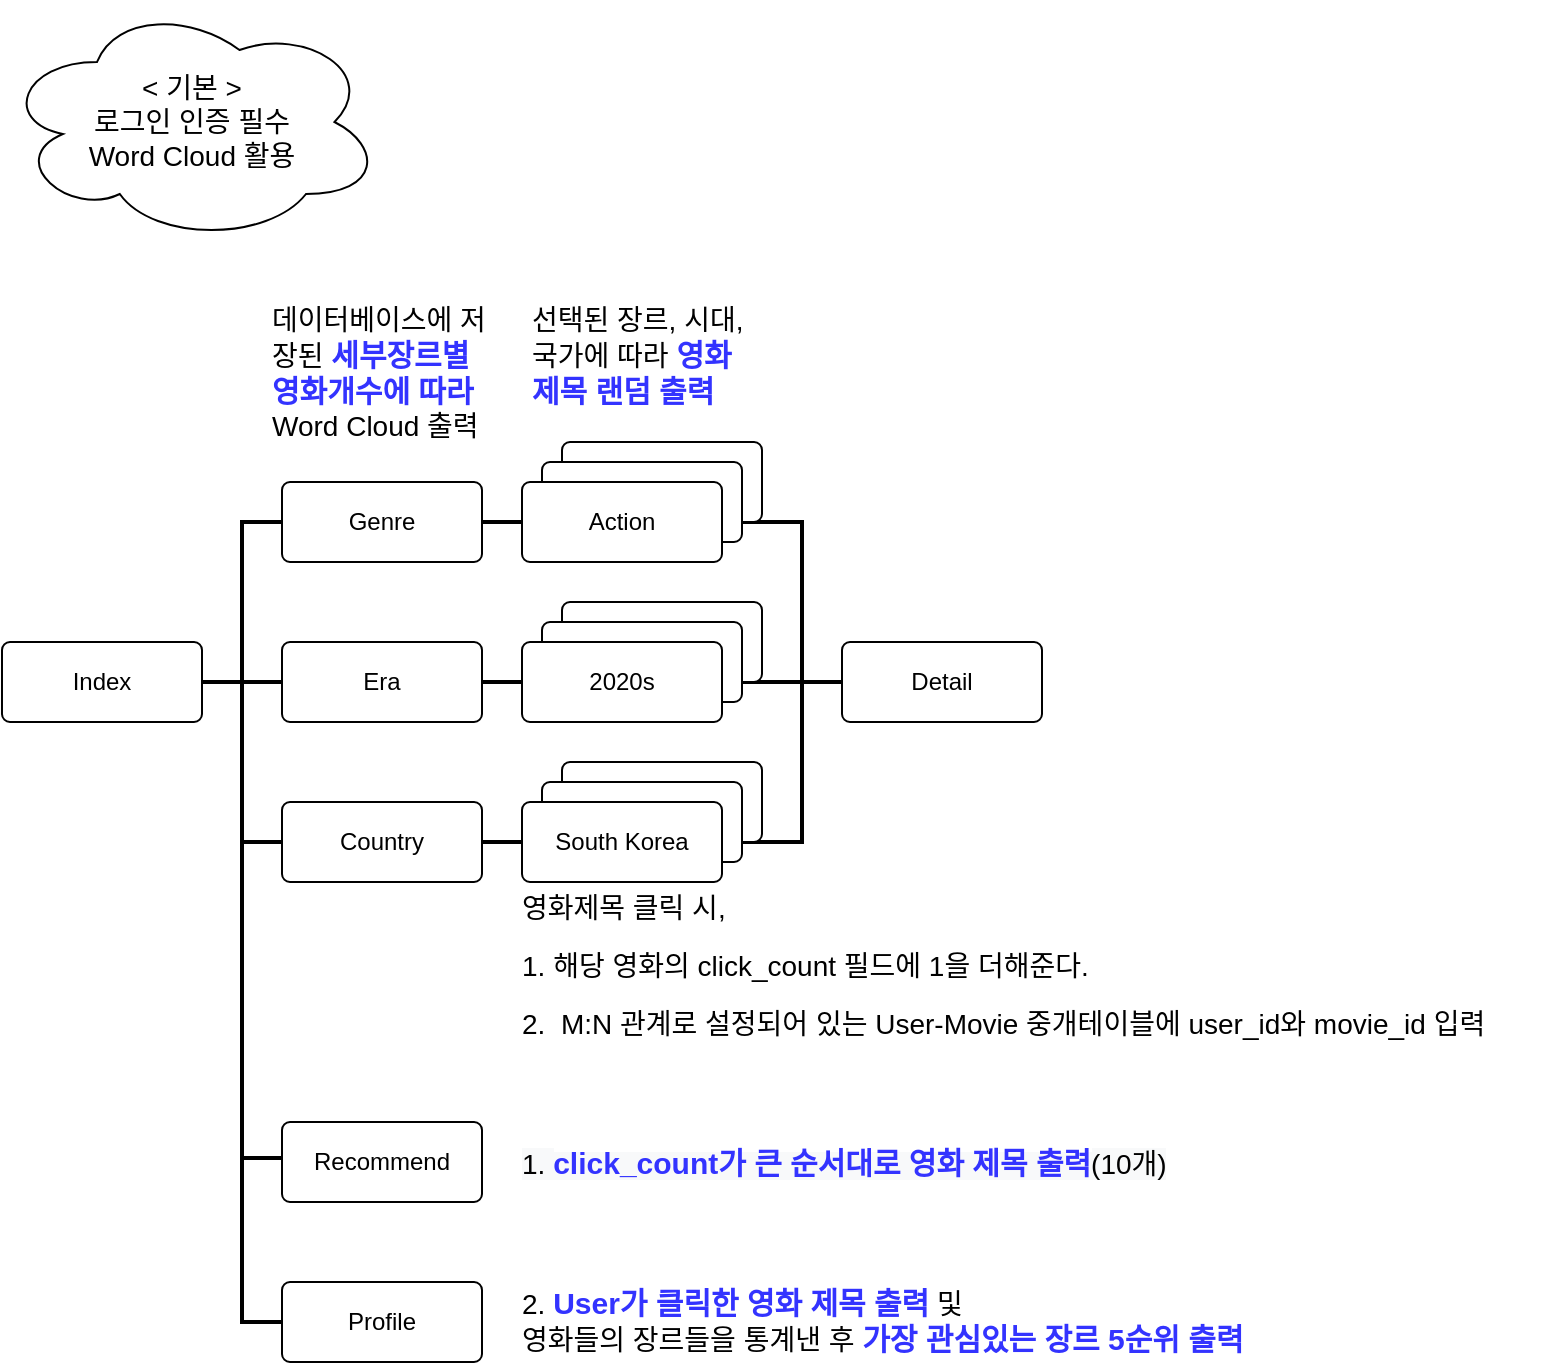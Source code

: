 <mxfile version="20.5.1" type="device"><diagram id="zN9y_NNvgyiHOUILU0At" name="페이지-1"><mxGraphModel dx="1449" dy="773" grid="0" gridSize="10" guides="1" tooltips="1" connect="1" arrows="1" fold="1" page="1" pageScale="1" pageWidth="827" pageHeight="1169" math="0" shadow="0"><root><mxCell id="0"/><mxCell id="1" parent="0"/><mxCell id="ZGOgENCWrWPaYhFWDRuS-57" value="" style="strokeWidth=2;html=1;shape=mxgraph.flowchart.annotation_2;align=left;labelPosition=right;pointerEvents=1;rotation=-180;" vertex="1" parent="1"><mxGeometry x="379" y="380" width="100" height="160" as="geometry"/></mxCell><mxCell id="ZGOgENCWrWPaYhFWDRuS-58" value="" style="line;strokeWidth=2;html=1;" vertex="1" parent="1"><mxGeometry x="289" y="455" width="160" height="10" as="geometry"/></mxCell><mxCell id="ZGOgENCWrWPaYhFWDRuS-45" value="" style="rounded=1;arcSize=10;whiteSpace=wrap;html=1;align=center;" vertex="1" parent="1"><mxGeometry x="309" y="340" width="100" height="40" as="geometry"/></mxCell><mxCell id="ZGOgENCWrWPaYhFWDRuS-44" value="" style="rounded=1;arcSize=10;whiteSpace=wrap;html=1;align=center;" vertex="1" parent="1"><mxGeometry x="299" y="350" width="100" height="40" as="geometry"/></mxCell><mxCell id="ZGOgENCWrWPaYhFWDRuS-22" value="" style="strokeWidth=2;html=1;shape=mxgraph.flowchart.annotation_2;align=left;labelPosition=right;pointerEvents=1;" vertex="1" parent="1"><mxGeometry x="99" y="380" width="100" height="160" as="geometry"/></mxCell><mxCell id="ZGOgENCWrWPaYhFWDRuS-35" value="" style="line;strokeWidth=2;html=1;" vertex="1" parent="1"><mxGeometry x="69" y="455" width="160" height="10" as="geometry"/></mxCell><mxCell id="ZGOgENCWrWPaYhFWDRuS-28" value="Index" style="rounded=1;arcSize=10;whiteSpace=wrap;html=1;align=center;" vertex="1" parent="1"><mxGeometry x="29" y="440" width="100" height="40" as="geometry"/></mxCell><mxCell id="ZGOgENCWrWPaYhFWDRuS-38" value="" style="line;strokeWidth=2;html=1;" vertex="1" parent="1"><mxGeometry x="229" y="455" width="160" height="10" as="geometry"/></mxCell><mxCell id="ZGOgENCWrWPaYhFWDRuS-39" value="" style="line;strokeWidth=2;html=1;" vertex="1" parent="1"><mxGeometry x="229" y="375" width="160" height="10" as="geometry"/></mxCell><mxCell id="ZGOgENCWrWPaYhFWDRuS-40" value="" style="line;strokeWidth=2;html=1;" vertex="1" parent="1"><mxGeometry x="229" y="535" width="160" height="10" as="geometry"/></mxCell><mxCell id="ZGOgENCWrWPaYhFWDRuS-24" value="Genre" style="rounded=1;arcSize=10;whiteSpace=wrap;html=1;align=center;" vertex="1" parent="1"><mxGeometry x="169" y="360" width="100" height="40" as="geometry"/></mxCell><mxCell id="ZGOgENCWrWPaYhFWDRuS-25" value="Era" style="rounded=1;arcSize=10;whiteSpace=wrap;html=1;align=center;" vertex="1" parent="1"><mxGeometry x="169" y="440" width="100" height="40" as="geometry"/></mxCell><mxCell id="ZGOgENCWrWPaYhFWDRuS-26" value="Country" style="rounded=1;arcSize=10;whiteSpace=wrap;html=1;align=center;" vertex="1" parent="1"><mxGeometry x="169" y="520" width="100" height="40" as="geometry"/></mxCell><mxCell id="ZGOgENCWrWPaYhFWDRuS-41" value="Action" style="rounded=1;arcSize=10;whiteSpace=wrap;html=1;align=center;" vertex="1" parent="1"><mxGeometry x="289" y="360" width="100" height="40" as="geometry"/></mxCell><mxCell id="ZGOgENCWrWPaYhFWDRuS-51" value="" style="rounded=1;arcSize=10;whiteSpace=wrap;html=1;align=center;" vertex="1" parent="1"><mxGeometry x="309" y="420" width="100" height="40" as="geometry"/></mxCell><mxCell id="ZGOgENCWrWPaYhFWDRuS-52" value="" style="rounded=1;arcSize=10;whiteSpace=wrap;html=1;align=center;" vertex="1" parent="1"><mxGeometry x="299" y="430" width="100" height="40" as="geometry"/></mxCell><mxCell id="ZGOgENCWrWPaYhFWDRuS-53" value="2020s" style="rounded=1;arcSize=10;whiteSpace=wrap;html=1;align=center;" vertex="1" parent="1"><mxGeometry x="289" y="440" width="100" height="40" as="geometry"/></mxCell><mxCell id="ZGOgENCWrWPaYhFWDRuS-54" value="" style="rounded=1;arcSize=10;whiteSpace=wrap;html=1;align=center;" vertex="1" parent="1"><mxGeometry x="309" y="500" width="100" height="40" as="geometry"/></mxCell><mxCell id="ZGOgENCWrWPaYhFWDRuS-55" value="" style="rounded=1;arcSize=10;whiteSpace=wrap;html=1;align=center;" vertex="1" parent="1"><mxGeometry x="299" y="510" width="100" height="40" as="geometry"/></mxCell><mxCell id="ZGOgENCWrWPaYhFWDRuS-56" value="South Korea" style="rounded=1;arcSize=10;whiteSpace=wrap;html=1;align=center;" vertex="1" parent="1"><mxGeometry x="289" y="520" width="100" height="40" as="geometry"/></mxCell><mxCell id="ZGOgENCWrWPaYhFWDRuS-59" value="Detail" style="rounded=1;arcSize=10;whiteSpace=wrap;html=1;align=center;" vertex="1" parent="1"><mxGeometry x="449" y="440" width="100" height="40" as="geometry"/></mxCell><mxCell id="ZGOgENCWrWPaYhFWDRuS-60" value="Recommend" style="rounded=1;arcSize=10;whiteSpace=wrap;html=1;align=center;" vertex="1" parent="1"><mxGeometry x="169" y="680" width="100" height="40" as="geometry"/></mxCell><mxCell id="ZGOgENCWrWPaYhFWDRuS-61" value="Profile" style="rounded=1;arcSize=10;whiteSpace=wrap;html=1;align=center;" vertex="1" parent="1"><mxGeometry x="169" y="760" width="100" height="40" as="geometry"/></mxCell><mxCell id="ZGOgENCWrWPaYhFWDRuS-62" value="" style="strokeWidth=2;html=1;shape=mxgraph.flowchart.annotation_1;align=left;pointerEvents=1;" vertex="1" parent="1"><mxGeometry x="149" y="380" width="20" height="400" as="geometry"/></mxCell><mxCell id="ZGOgENCWrWPaYhFWDRuS-63" value="" style="strokeWidth=2;html=1;shape=mxgraph.flowchart.annotation_1;align=left;pointerEvents=1;" vertex="1" parent="1"><mxGeometry x="149" y="698" width="20" height="82" as="geometry"/></mxCell><mxCell id="ZGOgENCWrWPaYhFWDRuS-64" value="&lt;p&gt;&lt;font style=&quot;&quot;&gt;&lt;span style=&quot;font-size: 14px;&quot;&gt;데이터베이스에 저장된 &lt;/span&gt;&lt;b style=&quot;&quot;&gt;&lt;font style=&quot;font-size: 15px;&quot; color=&quot;#3333ff&quot;&gt;세부장르별 영화개수에 따라&lt;/font&gt;&lt;/b&gt;&lt;span style=&quot;font-size: 14px;&quot;&gt; Word Cloud 출력&lt;/span&gt;&lt;/font&gt;&lt;/p&gt;" style="text;html=1;strokeColor=none;fillColor=none;spacing=5;spacingTop=-20;whiteSpace=wrap;overflow=hidden;rounded=0;" vertex="1" parent="1"><mxGeometry x="159" y="269" width="120" height="110" as="geometry"/></mxCell><mxCell id="ZGOgENCWrWPaYhFWDRuS-65" value="&lt;p&gt;&lt;font style=&quot;&quot;&gt;&lt;span style=&quot;font-size: 14px;&quot;&gt;선택된 장르, 시대, 국가에 따라 &lt;/span&gt;&lt;font style=&quot;font-size: 15px;&quot; color=&quot;#3333ff&quot;&gt;&lt;b style=&quot;&quot;&gt;영화제목 랜덤 출력&lt;/b&gt;&lt;/font&gt;&lt;/font&gt;&lt;/p&gt;" style="text;html=1;strokeColor=none;fillColor=none;spacing=5;spacingTop=-20;whiteSpace=wrap;overflow=hidden;rounded=0;" vertex="1" parent="1"><mxGeometry x="289" y="269" width="120" height="70" as="geometry"/></mxCell><mxCell id="ZGOgENCWrWPaYhFWDRuS-66" value="&amp;lt; 기본 &amp;gt;&lt;br&gt;로그인 인증 필수&lt;br&gt;Word Cloud 활용" style="ellipse;shape=cloud;whiteSpace=wrap;html=1;fontSize=14;" vertex="1" parent="1"><mxGeometry x="29" y="120" width="190" height="120" as="geometry"/></mxCell><mxCell id="ZGOgENCWrWPaYhFWDRuS-68" value="&lt;p&gt;&lt;span style=&quot;font-size: 14px; background-color: initial;&quot;&gt;영화제목 클릭 시,&lt;/span&gt;&lt;/p&gt;&lt;p&gt;&lt;span style=&quot;font-size: 14px;&quot;&gt;1. 해당 영화의 click_count 필드에 1을 더해준다.&lt;/span&gt;&lt;/p&gt;&lt;p&gt;&lt;span style=&quot;font-size: 14px; background-color: initial;&quot;&gt;2.&amp;nbsp; M:N 관계로 설정되어 있는 User-Movie 중개테이블에 user_id와 movie_id 입력&lt;/span&gt;&lt;/p&gt;&lt;span style=&quot;font-size: 14px;&quot;&gt;&lt;br&gt;&lt;/span&gt;" style="text;html=1;strokeColor=none;fillColor=none;spacing=5;spacingTop=-20;whiteSpace=wrap;overflow=hidden;rounded=0;" vertex="1" parent="1"><mxGeometry x="284" y="563" width="515" height="80" as="geometry"/></mxCell><mxCell id="ZGOgENCWrWPaYhFWDRuS-78" value="&lt;span style=&quot;color: rgb(0, 0, 0); font-family: Helvetica; font-size: 14px; font-style: normal; font-variant-ligatures: normal; font-variant-caps: normal; font-weight: 400; letter-spacing: normal; orphans: 2; text-align: left; text-indent: 0px; text-transform: none; widows: 2; word-spacing: 0px; -webkit-text-stroke-width: 0px; background-color: rgb(248, 249, 250); text-decoration-thickness: initial; text-decoration-style: initial; text-decoration-color: initial; float: none; display: inline !important;&quot;&gt;1. &lt;/span&gt;&lt;span style=&quot;font-family: Helvetica; font-style: normal; font-variant-ligatures: normal; font-variant-caps: normal; letter-spacing: normal; orphans: 2; text-align: left; text-indent: 0px; text-transform: none; widows: 2; word-spacing: 0px; -webkit-text-stroke-width: 0px; background-color: rgb(248, 249, 250); text-decoration-thickness: initial; text-decoration-style: initial; text-decoration-color: initial; float: none; display: inline !important;&quot;&gt;&lt;b style=&quot;&quot;&gt;&lt;font color=&quot;#3333ff&quot; style=&quot;font-size: 15px;&quot;&gt;click_count가 큰 순서대로 영화 제목 출력&lt;/font&gt;&lt;/b&gt;&lt;/span&gt;&lt;span style=&quot;color: rgb(0, 0, 0); font-family: Helvetica; font-size: 14px; font-style: normal; font-variant-ligatures: normal; font-variant-caps: normal; font-weight: 400; letter-spacing: normal; orphans: 2; text-align: left; text-indent: 0px; text-transform: none; widows: 2; word-spacing: 0px; -webkit-text-stroke-width: 0px; background-color: rgb(248, 249, 250); text-decoration-thickness: initial; text-decoration-style: initial; text-decoration-color: initial; float: none; display: inline !important;&quot;&gt;(10개)&lt;/span&gt;" style="text;html=1;strokeColor=none;fillColor=none;spacing=5;spacingTop=-20;whiteSpace=wrap;overflow=hidden;rounded=0;" vertex="1" parent="1"><mxGeometry x="284" y="702" width="365" height="18" as="geometry"/></mxCell><mxCell id="ZGOgENCWrWPaYhFWDRuS-82" value="&lt;span style=&quot;font-size: 14px;&quot;&gt;2. &lt;/span&gt;&lt;b style=&quot;&quot;&gt;&lt;font color=&quot;#3333ff&quot; style=&quot;font-size: 15px;&quot;&gt;User가 클릭한 영화 제목 출력&lt;/font&gt;&lt;/b&gt;&lt;span style=&quot;font-size: 14px;&quot;&gt; 및 &lt;/span&gt;&lt;br&gt;&lt;span style=&quot;font-size: 14px;&quot;&gt;영화들의 장르들을 통계낸 후 &lt;/span&gt;&lt;b style=&quot;&quot;&gt;&lt;font color=&quot;#3333ff&quot; style=&quot;font-size: 15px;&quot;&gt;가장 관심있는 장르 5순위 출력&lt;/font&gt;&lt;/b&gt;" style="text;html=1;strokeColor=none;fillColor=none;spacing=5;spacingTop=-20;whiteSpace=wrap;overflow=hidden;rounded=0;" vertex="1" parent="1"><mxGeometry x="284" y="772" width="410" height="30" as="geometry"/></mxCell></root></mxGraphModel></diagram></mxfile>
